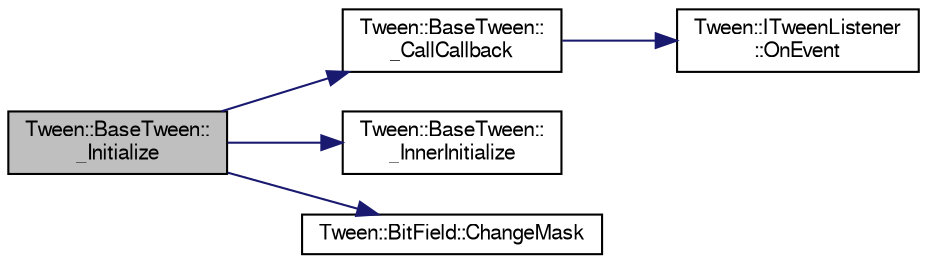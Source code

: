 digraph "Tween::BaseTween::_Initialize"
{
  bgcolor="transparent";
  edge [fontname="FreeSans",fontsize="10",labelfontname="FreeSans",labelfontsize="10"];
  node [fontname="FreeSans",fontsize="10",shape=record];
  rankdir="LR";
  Node1 [label="Tween::BaseTween::\l_Initialize",height=0.2,width=0.4,color="black", fillcolor="grey75", style="filled" fontcolor="black"];
  Node1 -> Node2 [color="midnightblue",fontsize="10",style="solid",fontname="FreeSans"];
  Node2 [label="Tween::BaseTween::\l_CallCallback",height=0.2,width=0.4,color="black",URL="$classTween_1_1BaseTween.html#a1d26bdc75f61f9fdfae7250c87f7f8dd"];
  Node2 -> Node3 [color="midnightblue",fontsize="10",style="solid",fontname="FreeSans"];
  Node3 [label="Tween::ITweenListener\l::OnEvent",height=0.2,width=0.4,color="black",URL="$classTween_1_1ITweenListener.html#a666b0009b57532e4a99045136eede6ca"];
  Node1 -> Node4 [color="midnightblue",fontsize="10",style="solid",fontname="FreeSans"];
  Node4 [label="Tween::BaseTween::\l_InnerInitialize",height=0.2,width=0.4,color="black",URL="$classTween_1_1BaseTween.html#a40d57577c1870cf8c18f14355990c850"];
  Node1 -> Node5 [color="midnightblue",fontsize="10",style="solid",fontname="FreeSans"];
  Node5 [label="Tween::BitField::ChangeMask",height=0.2,width=0.4,color="black",URL="$classTween_1_1BitField.html#af5dee125afbd061cd22c92364bb151b9"];
}
